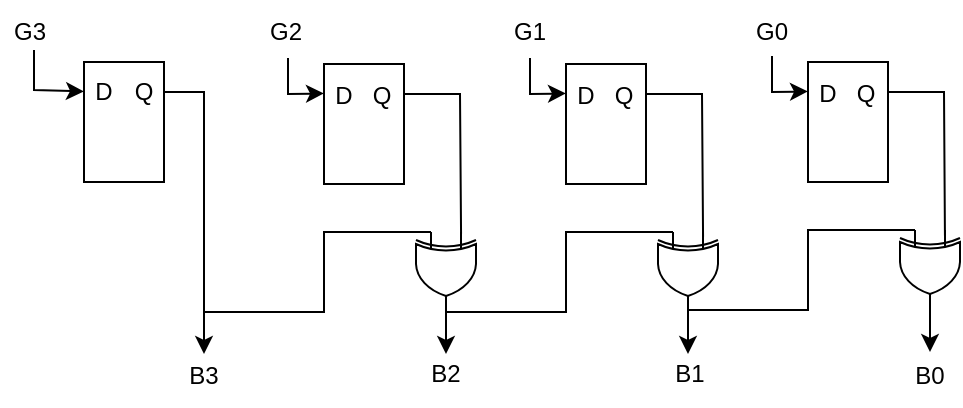 <mxfile version="24.2.5" type="device">
  <diagram name="Página-1" id="GBnDSWIMgBguWS17cVUB">
    <mxGraphModel dx="-497" dy="192" grid="1" gridSize="1" guides="1" tooltips="1" connect="1" arrows="1" fold="1" page="1" pageScale="1" pageWidth="827" pageHeight="1169" math="0" shadow="0">
      <root>
        <mxCell id="0" />
        <mxCell id="1" parent="0" />
        <mxCell id="giKLwABNxpkBtgjpMrBd-58" value="" style="rounded=0;whiteSpace=wrap;html=1;" parent="1" vertex="1">
          <mxGeometry x="1080" y="390" width="40" height="60" as="geometry" />
        </mxCell>
        <mxCell id="MdDq_A1j3SYTpg2Qvq4Q-3" value="Q" style="text;html=1;align=center;verticalAlign=middle;whiteSpace=wrap;rounded=0;" vertex="1" parent="1">
          <mxGeometry x="1100" y="390" width="20" height="30" as="geometry" />
        </mxCell>
        <mxCell id="MdDq_A1j3SYTpg2Qvq4Q-4" value="" style="endArrow=classic;html=1;rounded=0;" edge="1" parent="1">
          <mxGeometry width="50" height="50" relative="1" as="geometry">
            <mxPoint x="1055" y="384" as="sourcePoint" />
            <mxPoint x="1080" y="404.71" as="targetPoint" />
            <Array as="points">
              <mxPoint x="1055" y="404" />
            </Array>
          </mxGeometry>
        </mxCell>
        <mxCell id="MdDq_A1j3SYTpg2Qvq4Q-6" value="" style="rounded=0;whiteSpace=wrap;html=1;" vertex="1" parent="1">
          <mxGeometry x="1200" y="391" width="40" height="60" as="geometry" />
        </mxCell>
        <mxCell id="MdDq_A1j3SYTpg2Qvq4Q-8" value="" style="endArrow=classic;html=1;rounded=0;" edge="1" parent="1">
          <mxGeometry width="50" height="50" relative="1" as="geometry">
            <mxPoint x="1182" y="388" as="sourcePoint" />
            <mxPoint x="1200" y="405.71" as="targetPoint" />
            <Array as="points">
              <mxPoint x="1182" y="406" />
            </Array>
          </mxGeometry>
        </mxCell>
        <mxCell id="MdDq_A1j3SYTpg2Qvq4Q-9" value="G2" style="text;html=1;align=center;verticalAlign=middle;whiteSpace=wrap;rounded=0;" vertex="1" parent="1">
          <mxGeometry x="1166" y="359" width="30" height="31" as="geometry" />
        </mxCell>
        <mxCell id="MdDq_A1j3SYTpg2Qvq4Q-13" value="G1" style="text;html=1;align=center;verticalAlign=middle;whiteSpace=wrap;rounded=0;" vertex="1" parent="1">
          <mxGeometry x="1288" y="359" width="30" height="31" as="geometry" />
        </mxCell>
        <mxCell id="MdDq_A1j3SYTpg2Qvq4Q-16" value="" style="verticalLabelPosition=bottom;shadow=0;dashed=0;align=center;html=1;verticalAlign=top;shape=mxgraph.electrical.logic_gates.logic_gate;operation=xor;rotation=90;" vertex="1" parent="1">
          <mxGeometry x="1241" y="480" width="40" height="30" as="geometry" />
        </mxCell>
        <mxCell id="MdDq_A1j3SYTpg2Qvq4Q-18" value="" style="endArrow=none;html=1;rounded=0;exitX=1;exitY=0.5;exitDx=0;exitDy=0;" edge="1" parent="1" source="MdDq_A1j3SYTpg2Qvq4Q-3">
          <mxGeometry width="50" height="50" relative="1" as="geometry">
            <mxPoint x="1050" y="390" as="sourcePoint" />
            <mxPoint x="1140" y="515" as="targetPoint" />
            <Array as="points">
              <mxPoint x="1140" y="405" />
            </Array>
          </mxGeometry>
        </mxCell>
        <mxCell id="MdDq_A1j3SYTpg2Qvq4Q-20" value="" style="endArrow=classic;html=1;rounded=0;exitX=1;exitY=0.5;exitDx=0;exitDy=0;exitPerimeter=0;" edge="1" parent="1">
          <mxGeometry width="50" height="50" relative="1" as="geometry">
            <mxPoint x="1140" y="515" as="sourcePoint" />
            <mxPoint x="1140" y="536" as="targetPoint" />
          </mxGeometry>
        </mxCell>
        <mxCell id="MdDq_A1j3SYTpg2Qvq4Q-21" value="" style="endArrow=none;html=1;rounded=0;exitX=1;exitY=0.5;exitDx=0;exitDy=0;exitPerimeter=0;entryX=0;entryY=0.75;entryDx=0;entryDy=0;entryPerimeter=0;" edge="1" parent="1" target="MdDq_A1j3SYTpg2Qvq4Q-16">
          <mxGeometry width="50" height="50" relative="1" as="geometry">
            <mxPoint x="1140" y="515" as="sourcePoint" />
            <mxPoint x="1191" y="514" as="targetPoint" />
            <Array as="points">
              <mxPoint x="1200" y="515" />
              <mxPoint x="1200" y="475" />
            </Array>
          </mxGeometry>
        </mxCell>
        <mxCell id="MdDq_A1j3SYTpg2Qvq4Q-22" value="" style="endArrow=none;html=1;rounded=0;exitX=1;exitY=0.25;exitDx=0;exitDy=0;entryX=0.022;entryY=0.249;entryDx=0;entryDy=0;entryPerimeter=0;exitPerimeter=0;" edge="1" parent="1" source="MdDq_A1j3SYTpg2Qvq4Q-6" target="MdDq_A1j3SYTpg2Qvq4Q-16">
          <mxGeometry width="50" height="50" relative="1" as="geometry">
            <mxPoint x="1241" y="407" as="sourcePoint" />
            <mxPoint x="1268" y="477" as="targetPoint" />
            <Array as="points">
              <mxPoint x="1268" y="406" />
            </Array>
          </mxGeometry>
        </mxCell>
        <mxCell id="MdDq_A1j3SYTpg2Qvq4Q-23" value="Q" style="text;html=1;align=center;verticalAlign=middle;whiteSpace=wrap;rounded=0;" vertex="1" parent="1">
          <mxGeometry x="1219" y="392" width="20" height="30" as="geometry" />
        </mxCell>
        <mxCell id="MdDq_A1j3SYTpg2Qvq4Q-24" value="" style="endArrow=classic;html=1;rounded=0;exitX=1;exitY=0.5;exitDx=0;exitDy=0;exitPerimeter=0;" edge="1" parent="1" source="MdDq_A1j3SYTpg2Qvq4Q-16">
          <mxGeometry width="50" height="50" relative="1" as="geometry">
            <mxPoint x="1264" y="521" as="sourcePoint" />
            <mxPoint x="1261" y="536" as="targetPoint" />
          </mxGeometry>
        </mxCell>
        <mxCell id="MdDq_A1j3SYTpg2Qvq4Q-25" value="" style="rounded=0;whiteSpace=wrap;html=1;" vertex="1" parent="1">
          <mxGeometry x="1321" y="391" width="40" height="60" as="geometry" />
        </mxCell>
        <mxCell id="MdDq_A1j3SYTpg2Qvq4Q-26" value="" style="endArrow=classic;html=1;rounded=0;" edge="1" parent="1">
          <mxGeometry width="50" height="50" relative="1" as="geometry">
            <mxPoint x="1303" y="388" as="sourcePoint" />
            <mxPoint x="1321" y="405.71" as="targetPoint" />
            <Array as="points">
              <mxPoint x="1303" y="406" />
            </Array>
          </mxGeometry>
        </mxCell>
        <mxCell id="MdDq_A1j3SYTpg2Qvq4Q-27" value="" style="verticalLabelPosition=bottom;shadow=0;dashed=0;align=center;html=1;verticalAlign=top;shape=mxgraph.electrical.logic_gates.logic_gate;operation=xor;rotation=90;" vertex="1" parent="1">
          <mxGeometry x="1362" y="480" width="40" height="30" as="geometry" />
        </mxCell>
        <mxCell id="MdDq_A1j3SYTpg2Qvq4Q-28" value="" style="endArrow=none;html=1;rounded=0;exitX=1;exitY=0.5;exitDx=0;exitDy=0;exitPerimeter=0;entryX=0;entryY=0.75;entryDx=0;entryDy=0;entryPerimeter=0;" edge="1" parent="1" target="MdDq_A1j3SYTpg2Qvq4Q-27">
          <mxGeometry width="50" height="50" relative="1" as="geometry">
            <mxPoint x="1261" y="515" as="sourcePoint" />
            <mxPoint x="1312" y="514" as="targetPoint" />
            <Array as="points">
              <mxPoint x="1321" y="515" />
              <mxPoint x="1321" y="475" />
            </Array>
          </mxGeometry>
        </mxCell>
        <mxCell id="MdDq_A1j3SYTpg2Qvq4Q-29" value="" style="endArrow=none;html=1;rounded=0;exitX=1;exitY=0.25;exitDx=0;exitDy=0;entryX=0.059;entryY=0.249;entryDx=0;entryDy=0;entryPerimeter=0;exitPerimeter=0;" edge="1" parent="1" source="MdDq_A1j3SYTpg2Qvq4Q-25" target="MdDq_A1j3SYTpg2Qvq4Q-27">
          <mxGeometry width="50" height="50" relative="1" as="geometry">
            <mxPoint x="1362" y="407" as="sourcePoint" />
            <mxPoint x="1389" y="477" as="targetPoint" />
            <Array as="points">
              <mxPoint x="1389" y="406" />
            </Array>
          </mxGeometry>
        </mxCell>
        <mxCell id="MdDq_A1j3SYTpg2Qvq4Q-30" value="Q" style="text;html=1;align=center;verticalAlign=middle;whiteSpace=wrap;rounded=0;" vertex="1" parent="1">
          <mxGeometry x="1340" y="392" width="20" height="30" as="geometry" />
        </mxCell>
        <mxCell id="MdDq_A1j3SYTpg2Qvq4Q-31" value="" style="endArrow=classic;html=1;rounded=0;exitX=1;exitY=0.5;exitDx=0;exitDy=0;exitPerimeter=0;" edge="1" parent="1" source="MdDq_A1j3SYTpg2Qvq4Q-27">
          <mxGeometry width="50" height="50" relative="1" as="geometry">
            <mxPoint x="1385" y="521" as="sourcePoint" />
            <mxPoint x="1382" y="536" as="targetPoint" />
          </mxGeometry>
        </mxCell>
        <mxCell id="MdDq_A1j3SYTpg2Qvq4Q-32" value="" style="rounded=0;whiteSpace=wrap;html=1;" vertex="1" parent="1">
          <mxGeometry x="1442" y="390" width="40" height="60" as="geometry" />
        </mxCell>
        <mxCell id="MdDq_A1j3SYTpg2Qvq4Q-33" value="" style="endArrow=classic;html=1;rounded=0;" edge="1" parent="1">
          <mxGeometry width="50" height="50" relative="1" as="geometry">
            <mxPoint x="1424" y="387" as="sourcePoint" />
            <mxPoint x="1442" y="404.71" as="targetPoint" />
            <Array as="points">
              <mxPoint x="1424" y="405" />
            </Array>
          </mxGeometry>
        </mxCell>
        <mxCell id="MdDq_A1j3SYTpg2Qvq4Q-34" value="" style="verticalLabelPosition=bottom;shadow=0;dashed=0;align=center;html=1;verticalAlign=top;shape=mxgraph.electrical.logic_gates.logic_gate;operation=xor;rotation=90;" vertex="1" parent="1">
          <mxGeometry x="1483" y="479" width="40" height="30" as="geometry" />
        </mxCell>
        <mxCell id="MdDq_A1j3SYTpg2Qvq4Q-35" value="" style="endArrow=none;html=1;rounded=0;exitX=1;exitY=0.5;exitDx=0;exitDy=0;exitPerimeter=0;entryX=0;entryY=0.75;entryDx=0;entryDy=0;entryPerimeter=0;" edge="1" parent="1" target="MdDq_A1j3SYTpg2Qvq4Q-34">
          <mxGeometry width="50" height="50" relative="1" as="geometry">
            <mxPoint x="1382" y="514" as="sourcePoint" />
            <mxPoint x="1433" y="513" as="targetPoint" />
            <Array as="points">
              <mxPoint x="1442" y="514" />
              <mxPoint x="1442" y="474" />
            </Array>
          </mxGeometry>
        </mxCell>
        <mxCell id="MdDq_A1j3SYTpg2Qvq4Q-36" value="" style="endArrow=none;html=1;rounded=0;exitX=1;exitY=0.25;exitDx=0;exitDy=0;entryX=0.068;entryY=0.251;entryDx=0;entryDy=0;entryPerimeter=0;exitPerimeter=0;" edge="1" parent="1" source="MdDq_A1j3SYTpg2Qvq4Q-32" target="MdDq_A1j3SYTpg2Qvq4Q-34">
          <mxGeometry width="50" height="50" relative="1" as="geometry">
            <mxPoint x="1483" y="406" as="sourcePoint" />
            <mxPoint x="1510" y="476" as="targetPoint" />
            <Array as="points">
              <mxPoint x="1510" y="405" />
            </Array>
          </mxGeometry>
        </mxCell>
        <mxCell id="MdDq_A1j3SYTpg2Qvq4Q-37" value="Q" style="text;html=1;align=center;verticalAlign=middle;whiteSpace=wrap;rounded=0;" vertex="1" parent="1">
          <mxGeometry x="1461" y="391" width="20" height="30" as="geometry" />
        </mxCell>
        <mxCell id="MdDq_A1j3SYTpg2Qvq4Q-38" value="" style="endArrow=classic;html=1;rounded=0;exitX=1;exitY=0.5;exitDx=0;exitDy=0;exitPerimeter=0;" edge="1" parent="1" source="MdDq_A1j3SYTpg2Qvq4Q-34">
          <mxGeometry width="50" height="50" relative="1" as="geometry">
            <mxPoint x="1506" y="520" as="sourcePoint" />
            <mxPoint x="1503" y="535" as="targetPoint" />
          </mxGeometry>
        </mxCell>
        <mxCell id="MdDq_A1j3SYTpg2Qvq4Q-39" value="G0" style="text;html=1;align=center;verticalAlign=middle;whiteSpace=wrap;rounded=0;" vertex="1" parent="1">
          <mxGeometry x="1409" y="359" width="30" height="31" as="geometry" />
        </mxCell>
        <mxCell id="MdDq_A1j3SYTpg2Qvq4Q-40" value="B3" style="text;html=1;align=center;verticalAlign=middle;whiteSpace=wrap;rounded=0;" vertex="1" parent="1">
          <mxGeometry x="1125" y="531" width="30" height="31" as="geometry" />
        </mxCell>
        <mxCell id="MdDq_A1j3SYTpg2Qvq4Q-41" value="B2" style="text;html=1;align=center;verticalAlign=middle;whiteSpace=wrap;rounded=0;" vertex="1" parent="1">
          <mxGeometry x="1246" y="530" width="30" height="31" as="geometry" />
        </mxCell>
        <mxCell id="MdDq_A1j3SYTpg2Qvq4Q-42" value="B1" style="text;html=1;align=center;verticalAlign=middle;whiteSpace=wrap;rounded=0;" vertex="1" parent="1">
          <mxGeometry x="1368" y="530" width="30" height="31" as="geometry" />
        </mxCell>
        <mxCell id="MdDq_A1j3SYTpg2Qvq4Q-43" value="B0" style="text;html=1;align=center;verticalAlign=middle;whiteSpace=wrap;rounded=0;" vertex="1" parent="1">
          <mxGeometry x="1488" y="531" width="30" height="31" as="geometry" />
        </mxCell>
        <mxCell id="MdDq_A1j3SYTpg2Qvq4Q-44" value="G3" style="text;html=1;align=center;verticalAlign=middle;whiteSpace=wrap;rounded=0;" vertex="1" parent="1">
          <mxGeometry x="1038" y="359" width="30" height="31" as="geometry" />
        </mxCell>
        <mxCell id="MdDq_A1j3SYTpg2Qvq4Q-45" value="D" style="text;html=1;align=center;verticalAlign=middle;whiteSpace=wrap;rounded=0;" vertex="1" parent="1">
          <mxGeometry x="1080" y="390" width="20" height="30" as="geometry" />
        </mxCell>
        <mxCell id="MdDq_A1j3SYTpg2Qvq4Q-46" value="D" style="text;html=1;align=center;verticalAlign=middle;whiteSpace=wrap;rounded=0;" vertex="1" parent="1">
          <mxGeometry x="1200" y="392" width="20" height="30" as="geometry" />
        </mxCell>
        <mxCell id="MdDq_A1j3SYTpg2Qvq4Q-47" value="D" style="text;html=1;align=center;verticalAlign=middle;whiteSpace=wrap;rounded=0;" vertex="1" parent="1">
          <mxGeometry x="1321" y="392" width="20" height="30" as="geometry" />
        </mxCell>
        <mxCell id="MdDq_A1j3SYTpg2Qvq4Q-48" value="D" style="text;html=1;align=center;verticalAlign=middle;whiteSpace=wrap;rounded=0;" vertex="1" parent="1">
          <mxGeometry x="1442" y="391" width="20" height="30" as="geometry" />
        </mxCell>
      </root>
    </mxGraphModel>
  </diagram>
</mxfile>
